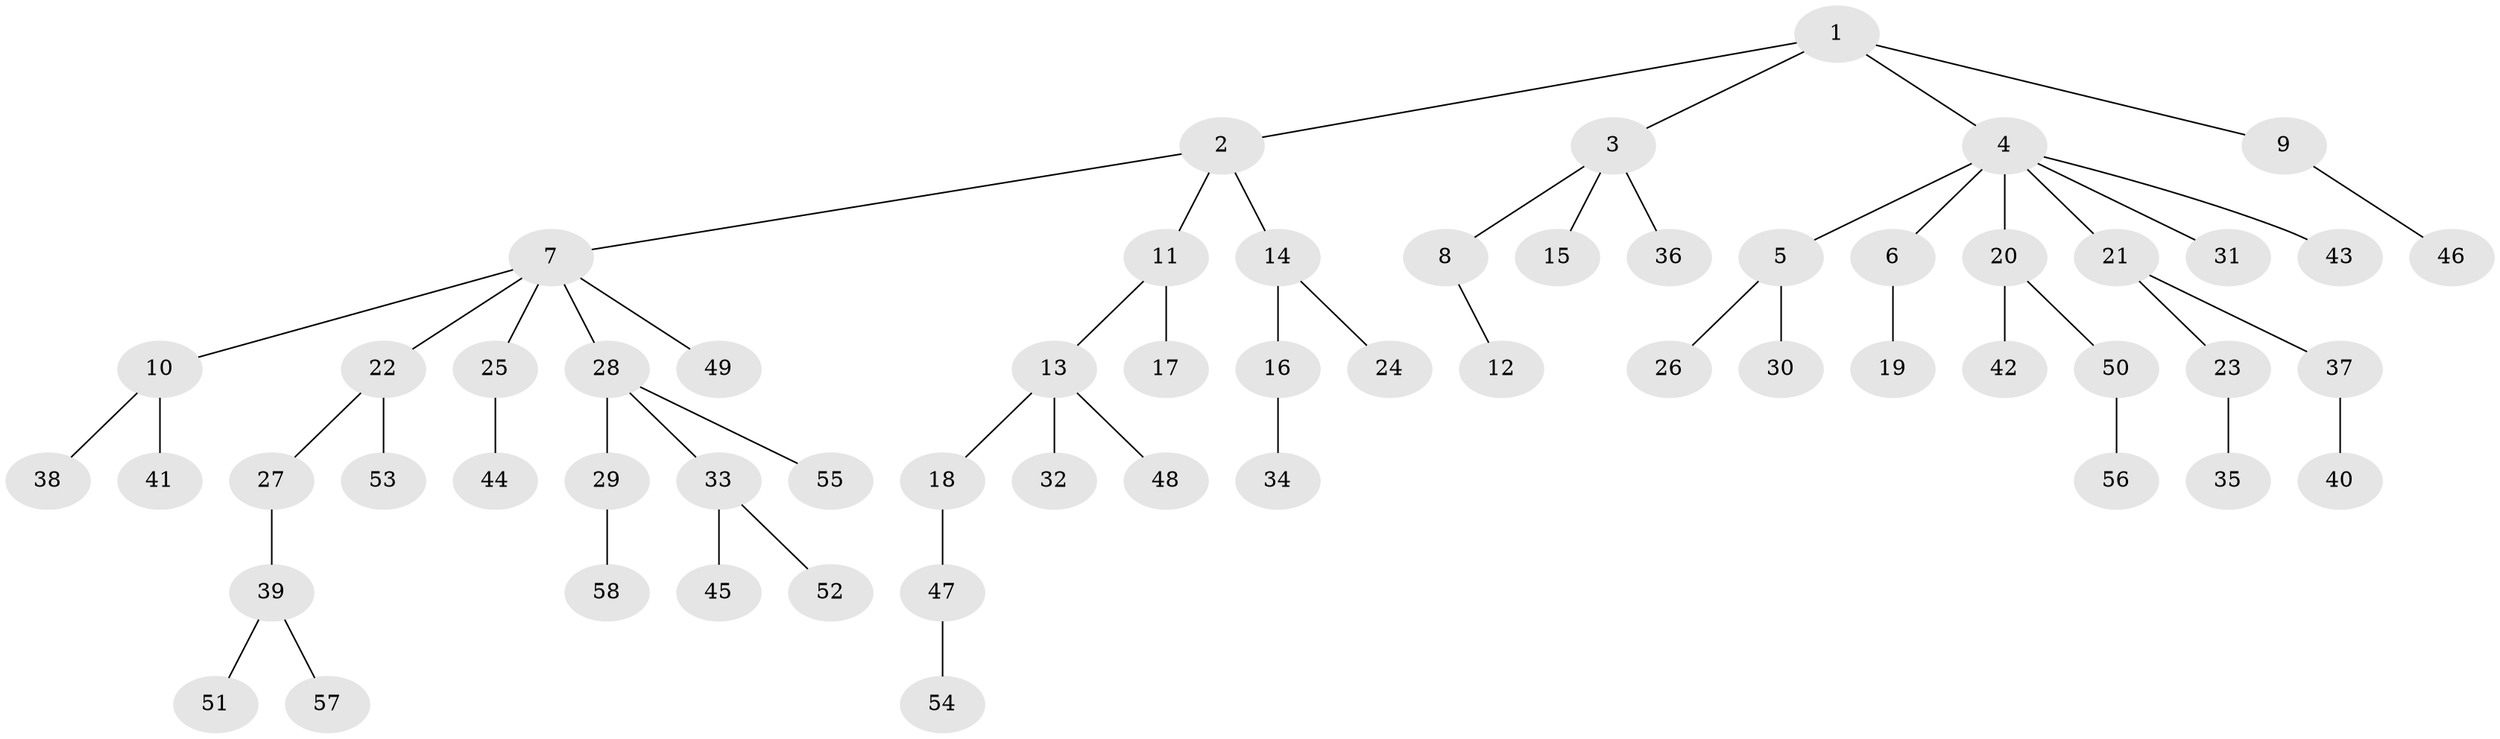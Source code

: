 // Generated by graph-tools (version 1.1) at 2025/50/03/09/25 03:50:17]
// undirected, 58 vertices, 57 edges
graph export_dot {
graph [start="1"]
  node [color=gray90,style=filled];
  1;
  2;
  3;
  4;
  5;
  6;
  7;
  8;
  9;
  10;
  11;
  12;
  13;
  14;
  15;
  16;
  17;
  18;
  19;
  20;
  21;
  22;
  23;
  24;
  25;
  26;
  27;
  28;
  29;
  30;
  31;
  32;
  33;
  34;
  35;
  36;
  37;
  38;
  39;
  40;
  41;
  42;
  43;
  44;
  45;
  46;
  47;
  48;
  49;
  50;
  51;
  52;
  53;
  54;
  55;
  56;
  57;
  58;
  1 -- 2;
  1 -- 3;
  1 -- 4;
  1 -- 9;
  2 -- 7;
  2 -- 11;
  2 -- 14;
  3 -- 8;
  3 -- 15;
  3 -- 36;
  4 -- 5;
  4 -- 6;
  4 -- 20;
  4 -- 21;
  4 -- 31;
  4 -- 43;
  5 -- 26;
  5 -- 30;
  6 -- 19;
  7 -- 10;
  7 -- 22;
  7 -- 25;
  7 -- 28;
  7 -- 49;
  8 -- 12;
  9 -- 46;
  10 -- 38;
  10 -- 41;
  11 -- 13;
  11 -- 17;
  13 -- 18;
  13 -- 32;
  13 -- 48;
  14 -- 16;
  14 -- 24;
  16 -- 34;
  18 -- 47;
  20 -- 42;
  20 -- 50;
  21 -- 23;
  21 -- 37;
  22 -- 27;
  22 -- 53;
  23 -- 35;
  25 -- 44;
  27 -- 39;
  28 -- 29;
  28 -- 33;
  28 -- 55;
  29 -- 58;
  33 -- 45;
  33 -- 52;
  37 -- 40;
  39 -- 51;
  39 -- 57;
  47 -- 54;
  50 -- 56;
}
